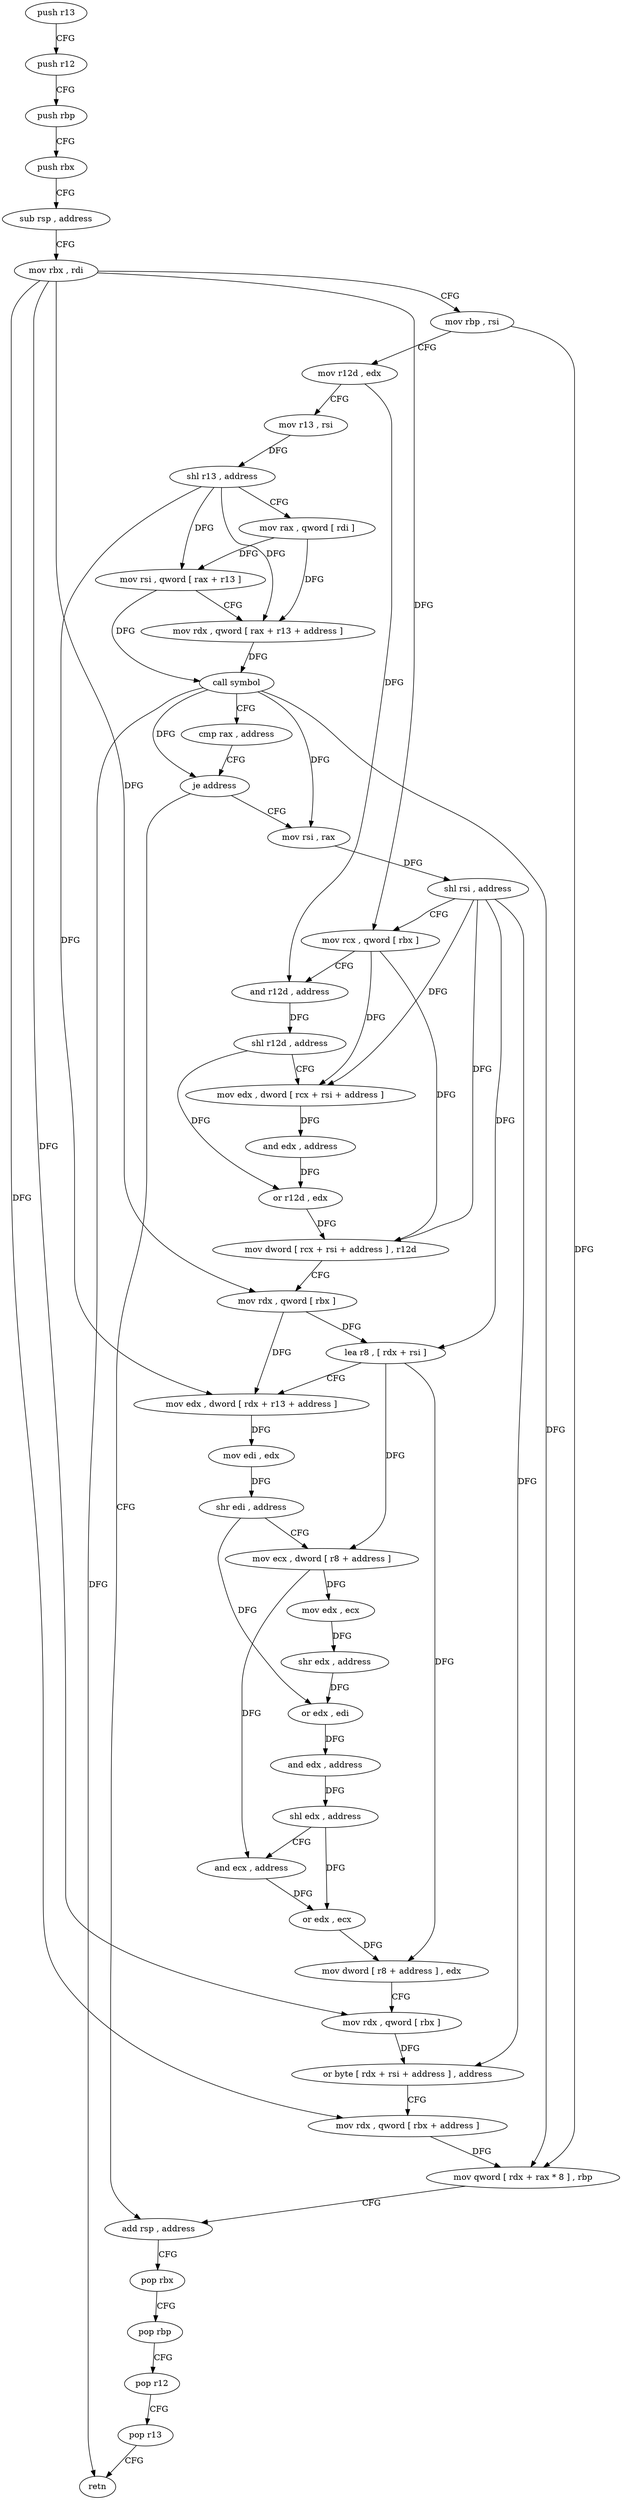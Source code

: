 digraph "func" {
"4328387" [label = "push r13" ]
"4328389" [label = "push r12" ]
"4328391" [label = "push rbp" ]
"4328392" [label = "push rbx" ]
"4328393" [label = "sub rsp , address" ]
"4328397" [label = "mov rbx , rdi" ]
"4328400" [label = "mov rbp , rsi" ]
"4328403" [label = "mov r12d , edx" ]
"4328406" [label = "mov r13 , rsi" ]
"4328409" [label = "shl r13 , address" ]
"4328413" [label = "mov rax , qword [ rdi ]" ]
"4328416" [label = "mov rsi , qword [ rax + r13 ]" ]
"4328420" [label = "mov rdx , qword [ rax + r13 + address ]" ]
"4328425" [label = "call symbol" ]
"4328430" [label = "cmp rax , address" ]
"4328434" [label = "je address" ]
"4328540" [label = "add rsp , address" ]
"4328436" [label = "mov rsi , rax" ]
"4328544" [label = "pop rbx" ]
"4328545" [label = "pop rbp" ]
"4328546" [label = "pop r12" ]
"4328548" [label = "pop r13" ]
"4328550" [label = "retn" ]
"4328439" [label = "shl rsi , address" ]
"4328443" [label = "mov rcx , qword [ rbx ]" ]
"4328446" [label = "and r12d , address" ]
"4328453" [label = "shl r12d , address" ]
"4328457" [label = "mov edx , dword [ rcx + rsi + address ]" ]
"4328461" [label = "and edx , address" ]
"4328467" [label = "or r12d , edx" ]
"4328470" [label = "mov dword [ rcx + rsi + address ] , r12d" ]
"4328475" [label = "mov rdx , qword [ rbx ]" ]
"4328478" [label = "lea r8 , [ rdx + rsi ]" ]
"4328482" [label = "mov edx , dword [ rdx + r13 + address ]" ]
"4328487" [label = "mov edi , edx" ]
"4328489" [label = "shr edi , address" ]
"4328492" [label = "mov ecx , dword [ r8 + address ]" ]
"4328496" [label = "mov edx , ecx" ]
"4328498" [label = "shr edx , address" ]
"4328501" [label = "or edx , edi" ]
"4328503" [label = "and edx , address" ]
"4328509" [label = "shl edx , address" ]
"4328512" [label = "and ecx , address" ]
"4328518" [label = "or edx , ecx" ]
"4328520" [label = "mov dword [ r8 + address ] , edx" ]
"4328524" [label = "mov rdx , qword [ rbx ]" ]
"4328527" [label = "or byte [ rdx + rsi + address ] , address" ]
"4328532" [label = "mov rdx , qword [ rbx + address ]" ]
"4328536" [label = "mov qword [ rdx + rax * 8 ] , rbp" ]
"4328387" -> "4328389" [ label = "CFG" ]
"4328389" -> "4328391" [ label = "CFG" ]
"4328391" -> "4328392" [ label = "CFG" ]
"4328392" -> "4328393" [ label = "CFG" ]
"4328393" -> "4328397" [ label = "CFG" ]
"4328397" -> "4328400" [ label = "CFG" ]
"4328397" -> "4328443" [ label = "DFG" ]
"4328397" -> "4328475" [ label = "DFG" ]
"4328397" -> "4328524" [ label = "DFG" ]
"4328397" -> "4328532" [ label = "DFG" ]
"4328400" -> "4328403" [ label = "CFG" ]
"4328400" -> "4328536" [ label = "DFG" ]
"4328403" -> "4328406" [ label = "CFG" ]
"4328403" -> "4328446" [ label = "DFG" ]
"4328406" -> "4328409" [ label = "DFG" ]
"4328409" -> "4328413" [ label = "CFG" ]
"4328409" -> "4328416" [ label = "DFG" ]
"4328409" -> "4328420" [ label = "DFG" ]
"4328409" -> "4328482" [ label = "DFG" ]
"4328413" -> "4328416" [ label = "DFG" ]
"4328413" -> "4328420" [ label = "DFG" ]
"4328416" -> "4328420" [ label = "CFG" ]
"4328416" -> "4328425" [ label = "DFG" ]
"4328420" -> "4328425" [ label = "DFG" ]
"4328425" -> "4328430" [ label = "CFG" ]
"4328425" -> "4328434" [ label = "DFG" ]
"4328425" -> "4328550" [ label = "DFG" ]
"4328425" -> "4328436" [ label = "DFG" ]
"4328425" -> "4328536" [ label = "DFG" ]
"4328430" -> "4328434" [ label = "CFG" ]
"4328434" -> "4328540" [ label = "CFG" ]
"4328434" -> "4328436" [ label = "CFG" ]
"4328540" -> "4328544" [ label = "CFG" ]
"4328436" -> "4328439" [ label = "DFG" ]
"4328544" -> "4328545" [ label = "CFG" ]
"4328545" -> "4328546" [ label = "CFG" ]
"4328546" -> "4328548" [ label = "CFG" ]
"4328548" -> "4328550" [ label = "CFG" ]
"4328439" -> "4328443" [ label = "CFG" ]
"4328439" -> "4328457" [ label = "DFG" ]
"4328439" -> "4328470" [ label = "DFG" ]
"4328439" -> "4328478" [ label = "DFG" ]
"4328439" -> "4328527" [ label = "DFG" ]
"4328443" -> "4328446" [ label = "CFG" ]
"4328443" -> "4328457" [ label = "DFG" ]
"4328443" -> "4328470" [ label = "DFG" ]
"4328446" -> "4328453" [ label = "DFG" ]
"4328453" -> "4328457" [ label = "CFG" ]
"4328453" -> "4328467" [ label = "DFG" ]
"4328457" -> "4328461" [ label = "DFG" ]
"4328461" -> "4328467" [ label = "DFG" ]
"4328467" -> "4328470" [ label = "DFG" ]
"4328470" -> "4328475" [ label = "CFG" ]
"4328475" -> "4328478" [ label = "DFG" ]
"4328475" -> "4328482" [ label = "DFG" ]
"4328478" -> "4328482" [ label = "CFG" ]
"4328478" -> "4328492" [ label = "DFG" ]
"4328478" -> "4328520" [ label = "DFG" ]
"4328482" -> "4328487" [ label = "DFG" ]
"4328487" -> "4328489" [ label = "DFG" ]
"4328489" -> "4328492" [ label = "CFG" ]
"4328489" -> "4328501" [ label = "DFG" ]
"4328492" -> "4328496" [ label = "DFG" ]
"4328492" -> "4328512" [ label = "DFG" ]
"4328496" -> "4328498" [ label = "DFG" ]
"4328498" -> "4328501" [ label = "DFG" ]
"4328501" -> "4328503" [ label = "DFG" ]
"4328503" -> "4328509" [ label = "DFG" ]
"4328509" -> "4328512" [ label = "CFG" ]
"4328509" -> "4328518" [ label = "DFG" ]
"4328512" -> "4328518" [ label = "DFG" ]
"4328518" -> "4328520" [ label = "DFG" ]
"4328520" -> "4328524" [ label = "CFG" ]
"4328524" -> "4328527" [ label = "DFG" ]
"4328527" -> "4328532" [ label = "CFG" ]
"4328532" -> "4328536" [ label = "DFG" ]
"4328536" -> "4328540" [ label = "CFG" ]
}
